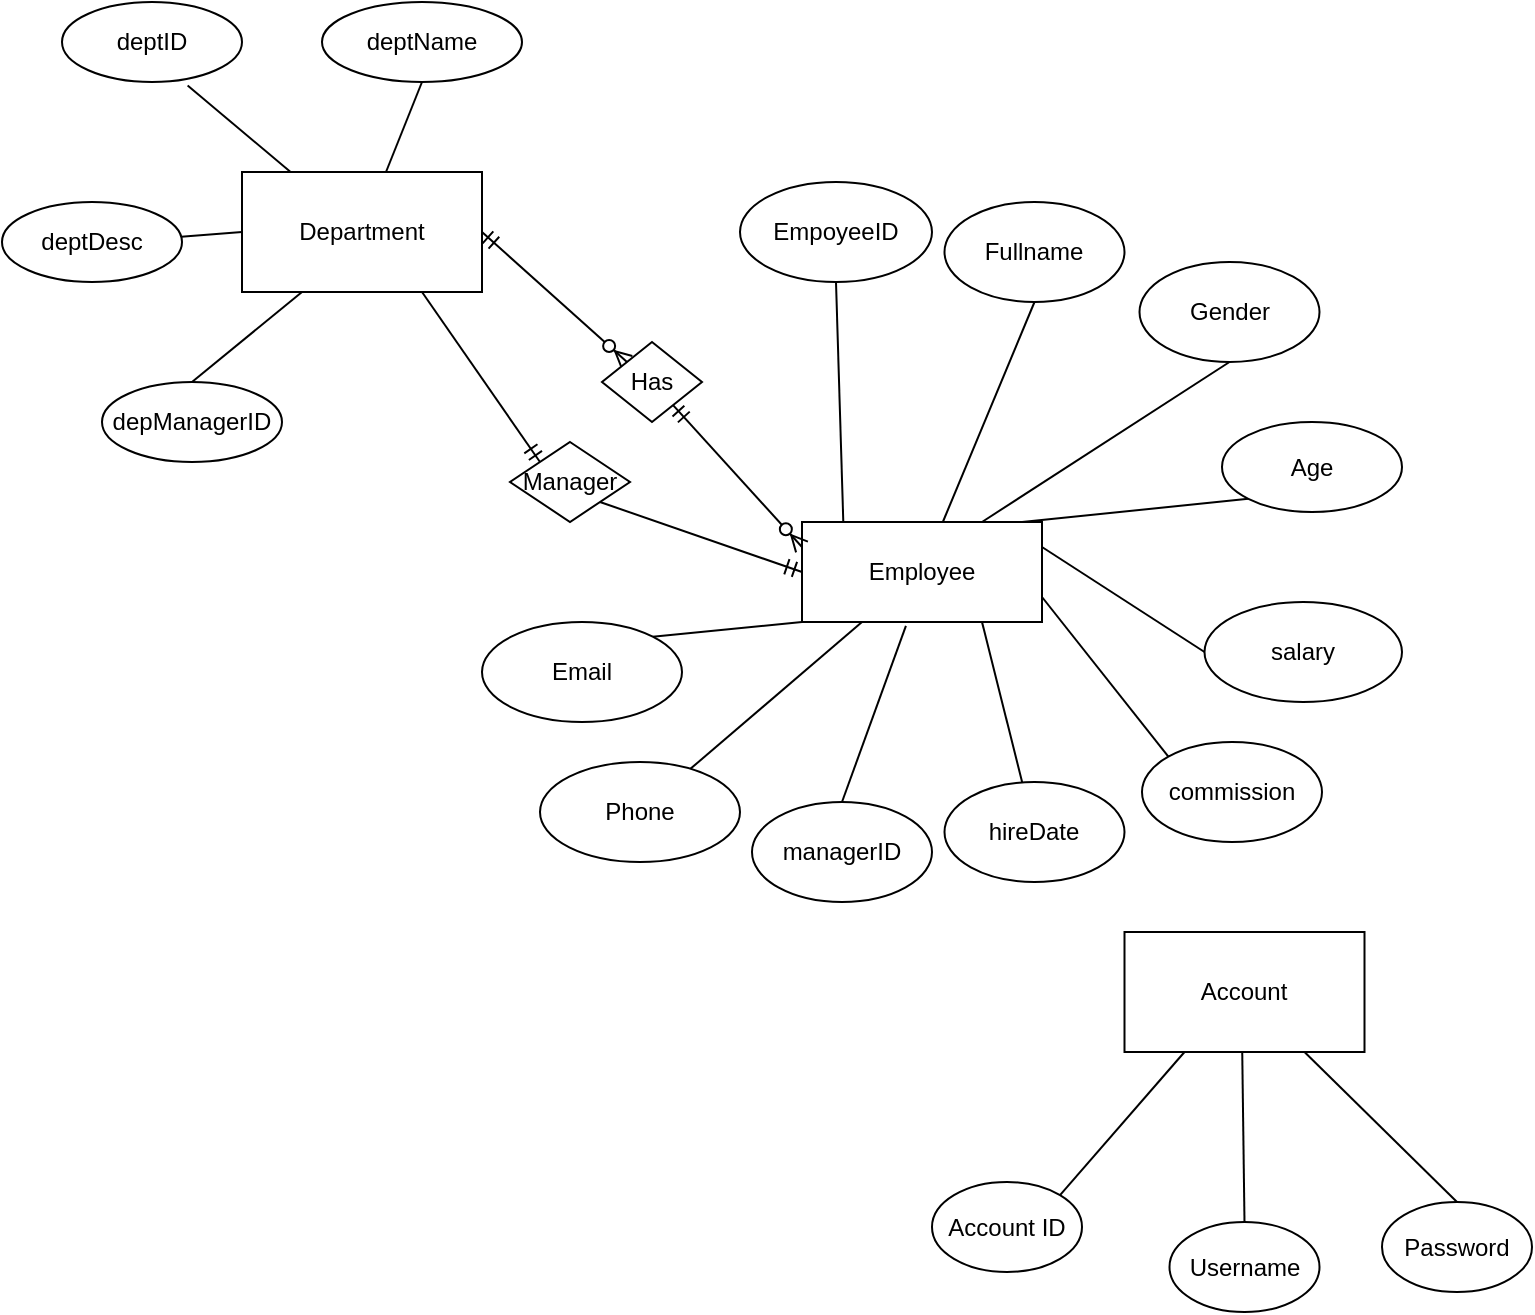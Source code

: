 <mxfile version="21.0.8" type="github">
  <diagram name="Trang-1" id="3GENcBDF0UVFm20Mfzve">
    <mxGraphModel dx="1941" dy="1792" grid="1" gridSize="10" guides="1" tooltips="1" connect="1" arrows="1" fold="1" page="1" pageScale="1" pageWidth="827" pageHeight="1169" math="0" shadow="0">
      <root>
        <mxCell id="0" />
        <mxCell id="1" parent="0" />
        <mxCell id="DCryzGYHTG0MbwkWddd8-76" style="rounded=0;orthogonalLoop=1;jettySize=auto;html=1;exitX=0.25;exitY=1;exitDx=0;exitDy=0;endArrow=none;endFill=0;" parent="1" source="DCryzGYHTG0MbwkWddd8-1" target="DCryzGYHTG0MbwkWddd8-41" edge="1">
          <mxGeometry relative="1" as="geometry" />
        </mxCell>
        <mxCell id="J3JnKKIDoOfgt4WcDdmw-2" style="rounded=0;orthogonalLoop=1;jettySize=auto;html=1;exitX=0.75;exitY=1;exitDx=0;exitDy=0;endArrow=none;endFill=0;" edge="1" parent="1" source="DCryzGYHTG0MbwkWddd8-1" target="J3JnKKIDoOfgt4WcDdmw-1">
          <mxGeometry relative="1" as="geometry" />
        </mxCell>
        <mxCell id="J3JnKKIDoOfgt4WcDdmw-6" style="rounded=0;orthogonalLoop=1;jettySize=auto;html=1;exitX=1;exitY=0.25;exitDx=0;exitDy=0;entryX=0;entryY=0.5;entryDx=0;entryDy=0;endArrow=none;endFill=0;" edge="1" parent="1" source="DCryzGYHTG0MbwkWddd8-1" target="J3JnKKIDoOfgt4WcDdmw-4">
          <mxGeometry relative="1" as="geometry" />
        </mxCell>
        <mxCell id="DCryzGYHTG0MbwkWddd8-1" value="Employee " style="rounded=0;whiteSpace=wrap;html=1;" parent="1" vertex="1">
          <mxGeometry x="390" y="250" width="120" height="50" as="geometry" />
        </mxCell>
        <mxCell id="DCryzGYHTG0MbwkWddd8-86" style="rounded=0;orthogonalLoop=1;jettySize=auto;html=1;exitX=0.25;exitY=1;exitDx=0;exitDy=0;entryX=0.5;entryY=0;entryDx=0;entryDy=0;endArrow=none;endFill=0;" parent="1" source="DCryzGYHTG0MbwkWddd8-25" target="DCryzGYHTG0MbwkWddd8-50" edge="1">
          <mxGeometry relative="1" as="geometry" />
        </mxCell>
        <mxCell id="DCryzGYHTG0MbwkWddd8-87" style="rounded=0;orthogonalLoop=1;jettySize=auto;html=1;exitX=0;exitY=0.5;exitDx=0;exitDy=0;endArrow=none;endFill=0;" parent="1" source="DCryzGYHTG0MbwkWddd8-25" target="DCryzGYHTG0MbwkWddd8-51" edge="1">
          <mxGeometry relative="1" as="geometry" />
        </mxCell>
        <mxCell id="J3JnKKIDoOfgt4WcDdmw-8" style="rounded=0;orthogonalLoop=1;jettySize=auto;html=1;exitX=0.75;exitY=1;exitDx=0;exitDy=0;entryX=0;entryY=0;entryDx=0;entryDy=0;endArrow=ERmandOne;endFill=0;" edge="1" parent="1" source="DCryzGYHTG0MbwkWddd8-25" target="J3JnKKIDoOfgt4WcDdmw-7">
          <mxGeometry relative="1" as="geometry" />
        </mxCell>
        <mxCell id="DCryzGYHTG0MbwkWddd8-25" value="Department" style="rounded=0;whiteSpace=wrap;html=1;glass=0;" parent="1" vertex="1">
          <mxGeometry x="110" y="75" width="120" height="60" as="geometry" />
        </mxCell>
        <mxCell id="DCryzGYHTG0MbwkWddd8-26" value="" style="fontSize=12;html=1;endArrow=ERzeroToMany;startArrow=ERmandOne;rounded=0;entryX=0;entryY=0.25;entryDx=0;entryDy=0;" parent="1" source="DCryzGYHTG0MbwkWddd8-67" target="DCryzGYHTG0MbwkWddd8-1" edge="1">
          <mxGeometry width="100" height="100" relative="1" as="geometry">
            <mxPoint x="310" y="190" as="sourcePoint" />
            <mxPoint x="410" y="90" as="targetPoint" />
          </mxGeometry>
        </mxCell>
        <mxCell id="DCryzGYHTG0MbwkWddd8-73" style="rounded=0;orthogonalLoop=1;jettySize=auto;html=1;exitX=0.5;exitY=1;exitDx=0;exitDy=0;entryX=0.172;entryY=-0.009;entryDx=0;entryDy=0;entryPerimeter=0;endArrow=none;endFill=0;" parent="1" source="DCryzGYHTG0MbwkWddd8-34" target="DCryzGYHTG0MbwkWddd8-1" edge="1">
          <mxGeometry relative="1" as="geometry" />
        </mxCell>
        <mxCell id="DCryzGYHTG0MbwkWddd8-34" value="EmpoyeeID" style="ellipse;whiteSpace=wrap;html=1;" parent="1" vertex="1">
          <mxGeometry x="359" y="80" width="96" height="50" as="geometry" />
        </mxCell>
        <mxCell id="DCryzGYHTG0MbwkWddd8-74" style="rounded=0;orthogonalLoop=1;jettySize=auto;html=1;exitX=0.5;exitY=1;exitDx=0;exitDy=0;endArrow=none;endFill=0;" parent="1" source="DCryzGYHTG0MbwkWddd8-38" target="DCryzGYHTG0MbwkWddd8-1" edge="1">
          <mxGeometry relative="1" as="geometry" />
        </mxCell>
        <mxCell id="DCryzGYHTG0MbwkWddd8-38" value="Fullname" style="ellipse;whiteSpace=wrap;html=1;" parent="1" vertex="1">
          <mxGeometry x="461.25" y="90" width="90" height="50" as="geometry" />
        </mxCell>
        <mxCell id="DCryzGYHTG0MbwkWddd8-75" style="rounded=0;orthogonalLoop=1;jettySize=auto;html=1;exitX=0.5;exitY=1;exitDx=0;exitDy=0;entryX=0.75;entryY=0;entryDx=0;entryDy=0;endArrow=none;endFill=0;" parent="1" source="DCryzGYHTG0MbwkWddd8-39" target="DCryzGYHTG0MbwkWddd8-1" edge="1">
          <mxGeometry relative="1" as="geometry" />
        </mxCell>
        <mxCell id="DCryzGYHTG0MbwkWddd8-39" value="Gender" style="ellipse;whiteSpace=wrap;html=1;" parent="1" vertex="1">
          <mxGeometry x="558.75" y="120" width="90" height="50" as="geometry" />
        </mxCell>
        <mxCell id="DCryzGYHTG0MbwkWddd8-41" value="Phone" style="ellipse;whiteSpace=wrap;html=1;" parent="1" vertex="1">
          <mxGeometry x="259" y="370" width="100" height="50" as="geometry" />
        </mxCell>
        <mxCell id="DCryzGYHTG0MbwkWddd8-78" style="rounded=0;orthogonalLoop=1;jettySize=auto;html=1;exitX=0;exitY=0;exitDx=0;exitDy=0;entryX=1;entryY=0.75;entryDx=0;entryDy=0;endArrow=none;endFill=0;" parent="1" source="DCryzGYHTG0MbwkWddd8-42" target="DCryzGYHTG0MbwkWddd8-1" edge="1">
          <mxGeometry relative="1" as="geometry" />
        </mxCell>
        <mxCell id="DCryzGYHTG0MbwkWddd8-42" value="commission" style="ellipse;whiteSpace=wrap;html=1;" parent="1" vertex="1">
          <mxGeometry x="560" y="360" width="90" height="50" as="geometry" />
        </mxCell>
        <mxCell id="DCryzGYHTG0MbwkWddd8-84" style="rounded=0;orthogonalLoop=1;jettySize=auto;html=1;exitX=0.698;exitY=1.044;exitDx=0;exitDy=0;endArrow=none;endFill=0;exitPerimeter=0;" parent="1" source="DCryzGYHTG0MbwkWddd8-46" target="DCryzGYHTG0MbwkWddd8-25" edge="1">
          <mxGeometry relative="1" as="geometry" />
        </mxCell>
        <mxCell id="DCryzGYHTG0MbwkWddd8-46" value="deptID" style="ellipse;whiteSpace=wrap;html=1;" parent="1" vertex="1">
          <mxGeometry x="20" y="-10" width="90" height="40" as="geometry" />
        </mxCell>
        <mxCell id="DCryzGYHTG0MbwkWddd8-85" style="rounded=0;orthogonalLoop=1;jettySize=auto;html=1;exitX=0.5;exitY=1;exitDx=0;exitDy=0;endArrow=none;endFill=0;" parent="1" source="DCryzGYHTG0MbwkWddd8-48" target="DCryzGYHTG0MbwkWddd8-25" edge="1">
          <mxGeometry relative="1" as="geometry" />
        </mxCell>
        <mxCell id="DCryzGYHTG0MbwkWddd8-48" value="deptName" style="ellipse;whiteSpace=wrap;html=1;" parent="1" vertex="1">
          <mxGeometry x="150" y="-10" width="100" height="40" as="geometry" />
        </mxCell>
        <mxCell id="DCryzGYHTG0MbwkWddd8-50" value="depManagerID" style="ellipse;whiteSpace=wrap;html=1;" parent="1" vertex="1">
          <mxGeometry x="40" y="180" width="90" height="40" as="geometry" />
        </mxCell>
        <mxCell id="DCryzGYHTG0MbwkWddd8-51" value="deptDesc" style="ellipse;whiteSpace=wrap;html=1;" parent="1" vertex="1">
          <mxGeometry x="-10" y="90" width="90" height="40" as="geometry" />
        </mxCell>
        <mxCell id="DCryzGYHTG0MbwkWddd8-68" value="" style="fontSize=12;html=1;endArrow=ERzeroToMany;startArrow=ERmandOne;rounded=0;exitX=1;exitY=0.5;exitDx=0;exitDy=0;entryX=0;entryY=0;entryDx=0;entryDy=0;" parent="1" source="DCryzGYHTG0MbwkWddd8-25" target="DCryzGYHTG0MbwkWddd8-67" edge="1">
          <mxGeometry width="100" height="100" relative="1" as="geometry">
            <mxPoint x="220" y="140" as="sourcePoint" />
            <mxPoint x="390" y="260" as="targetPoint" />
          </mxGeometry>
        </mxCell>
        <mxCell id="DCryzGYHTG0MbwkWddd8-67" value="Has" style="rhombus;whiteSpace=wrap;html=1;" parent="1" vertex="1">
          <mxGeometry x="290" y="160" width="50" height="40" as="geometry" />
        </mxCell>
        <mxCell id="DCryzGYHTG0MbwkWddd8-80" style="edgeStyle=orthogonalEdgeStyle;rounded=0;orthogonalLoop=1;jettySize=auto;html=1;exitX=0.5;exitY=1;exitDx=0;exitDy=0;" parent="1" edge="1">
          <mxGeometry relative="1" as="geometry">
            <mxPoint x="510" y="370" as="sourcePoint" />
            <mxPoint x="510" y="370" as="targetPoint" />
          </mxGeometry>
        </mxCell>
        <mxCell id="DCryzGYHTG0MbwkWddd8-96" style="rounded=0;orthogonalLoop=1;jettySize=auto;html=1;exitX=1;exitY=0;exitDx=0;exitDy=0;entryX=0;entryY=1;entryDx=0;entryDy=0;endArrow=none;endFill=0;" parent="1" source="DCryzGYHTG0MbwkWddd8-94" target="DCryzGYHTG0MbwkWddd8-1" edge="1">
          <mxGeometry relative="1" as="geometry" />
        </mxCell>
        <mxCell id="DCryzGYHTG0MbwkWddd8-94" value="Email" style="ellipse;whiteSpace=wrap;html=1;" parent="1" vertex="1">
          <mxGeometry x="230" y="300" width="100" height="50" as="geometry" />
        </mxCell>
        <mxCell id="DCryzGYHTG0MbwkWddd8-102" style="rounded=0;orthogonalLoop=1;jettySize=auto;html=1;entryX=0.5;entryY=0;entryDx=0;entryDy=0;endArrow=none;endFill=0;exitX=0.49;exitY=0.917;exitDx=0;exitDy=0;exitPerimeter=0;" parent="1" source="DCryzGYHTG0MbwkWddd8-97" target="DCryzGYHTG0MbwkWddd8-99" edge="1">
          <mxGeometry relative="1" as="geometry">
            <mxPoint x="611" y="520" as="sourcePoint" />
          </mxGeometry>
        </mxCell>
        <mxCell id="DCryzGYHTG0MbwkWddd8-103" style="rounded=0;orthogonalLoop=1;jettySize=auto;html=1;endArrow=none;endFill=0;entryX=0.5;entryY=0;entryDx=0;entryDy=0;exitX=0.75;exitY=1;exitDx=0;exitDy=0;" parent="1" source="DCryzGYHTG0MbwkWddd8-97" edge="1" target="DCryzGYHTG0MbwkWddd8-100">
          <mxGeometry relative="1" as="geometry">
            <mxPoint x="971.25" y="590" as="targetPoint" />
            <mxPoint x="650" y="520" as="sourcePoint" />
          </mxGeometry>
        </mxCell>
        <mxCell id="DCryzGYHTG0MbwkWddd8-97" value="Account" style="rounded=0;whiteSpace=wrap;html=1;" parent="1" vertex="1">
          <mxGeometry x="551.25" y="455" width="120" height="60" as="geometry" />
        </mxCell>
        <mxCell id="DCryzGYHTG0MbwkWddd8-101" style="rounded=0;orthogonalLoop=1;jettySize=auto;html=1;exitX=1;exitY=0;exitDx=0;exitDy=0;endArrow=none;endFill=0;entryX=0.25;entryY=1;entryDx=0;entryDy=0;" parent="1" source="DCryzGYHTG0MbwkWddd8-98" target="DCryzGYHTG0MbwkWddd8-97" edge="1">
          <mxGeometry relative="1" as="geometry">
            <mxPoint x="570" y="520" as="targetPoint" />
          </mxGeometry>
        </mxCell>
        <mxCell id="DCryzGYHTG0MbwkWddd8-98" value="Account ID" style="ellipse;whiteSpace=wrap;html=1;" parent="1" vertex="1">
          <mxGeometry x="455" y="580" width="75" height="45" as="geometry" />
        </mxCell>
        <mxCell id="DCryzGYHTG0MbwkWddd8-99" value="Username" style="ellipse;whiteSpace=wrap;html=1;" parent="1" vertex="1">
          <mxGeometry x="573.75" y="600" width="75" height="45" as="geometry" />
        </mxCell>
        <mxCell id="DCryzGYHTG0MbwkWddd8-100" value="Password" style="ellipse;whiteSpace=wrap;html=1;" parent="1" vertex="1">
          <mxGeometry x="680" y="590" width="75" height="45" as="geometry" />
        </mxCell>
        <mxCell id="ZWzYuaEWwGwxkJzM4Gtl-2" style="rounded=0;orthogonalLoop=1;jettySize=auto;html=1;exitX=0;exitY=1;exitDx=0;exitDy=0;endArrow=none;endFill=0;entryX=0.917;entryY=0;entryDx=0;entryDy=0;entryPerimeter=0;" parent="1" source="ZWzYuaEWwGwxkJzM4Gtl-1" target="DCryzGYHTG0MbwkWddd8-1" edge="1">
          <mxGeometry relative="1" as="geometry">
            <mxPoint x="510" y="260" as="targetPoint" />
          </mxGeometry>
        </mxCell>
        <mxCell id="ZWzYuaEWwGwxkJzM4Gtl-1" value="Age" style="ellipse;whiteSpace=wrap;html=1;" parent="1" vertex="1">
          <mxGeometry x="600" y="200" width="90" height="45" as="geometry" />
        </mxCell>
        <mxCell id="J3JnKKIDoOfgt4WcDdmw-1" value="hireDate" style="ellipse;whiteSpace=wrap;html=1;" vertex="1" parent="1">
          <mxGeometry x="461.25" y="380" width="90" height="50" as="geometry" />
        </mxCell>
        <mxCell id="J3JnKKIDoOfgt4WcDdmw-4" value="salary" style="ellipse;whiteSpace=wrap;html=1;" vertex="1" parent="1">
          <mxGeometry x="591.25" y="290" width="98.75" height="50" as="geometry" />
        </mxCell>
        <mxCell id="J3JnKKIDoOfgt4WcDdmw-9" style="rounded=0;orthogonalLoop=1;jettySize=auto;html=1;exitX=1;exitY=1;exitDx=0;exitDy=0;entryX=0;entryY=0.5;entryDx=0;entryDy=0;endArrow=ERmandOne;endFill=0;" edge="1" parent="1" source="J3JnKKIDoOfgt4WcDdmw-7" target="DCryzGYHTG0MbwkWddd8-1">
          <mxGeometry relative="1" as="geometry" />
        </mxCell>
        <mxCell id="J3JnKKIDoOfgt4WcDdmw-7" value="Manager" style="rhombus;whiteSpace=wrap;html=1;" vertex="1" parent="1">
          <mxGeometry x="244" y="210" width="60" height="40" as="geometry" />
        </mxCell>
        <mxCell id="J3JnKKIDoOfgt4WcDdmw-12" style="rounded=0;orthogonalLoop=1;jettySize=auto;html=1;exitX=0.5;exitY=0;exitDx=0;exitDy=0;entryX=0.433;entryY=1.038;entryDx=0;entryDy=0;entryPerimeter=0;endArrow=none;endFill=0;" edge="1" parent="1" source="J3JnKKIDoOfgt4WcDdmw-11" target="DCryzGYHTG0MbwkWddd8-1">
          <mxGeometry relative="1" as="geometry" />
        </mxCell>
        <mxCell id="J3JnKKIDoOfgt4WcDdmw-11" value="managerID" style="ellipse;whiteSpace=wrap;html=1;" vertex="1" parent="1">
          <mxGeometry x="365" y="390" width="90" height="50" as="geometry" />
        </mxCell>
      </root>
    </mxGraphModel>
  </diagram>
</mxfile>
